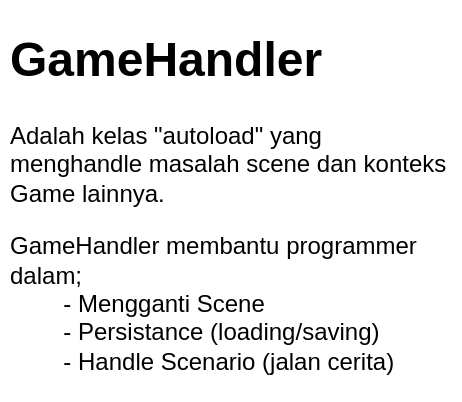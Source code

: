 <mxfile>
    <diagram id="IXCoPHvmjYIu6SLX1clP" name="Page-1">
        <mxGraphModel dx="1159" dy="747" grid="1" gridSize="10" guides="1" tooltips="1" connect="1" arrows="1" fold="1" page="1" pageScale="1" pageWidth="850" pageHeight="1100" math="0" shadow="0">
            <root>
                <mxCell id="0"/>
                <mxCell id="1" parent="0"/>
                <mxCell id="2" value="&lt;h1&gt;GameHandler&lt;/h1&gt;&lt;p&gt;Adalah kelas &quot;autoload&quot; yang menghandle masalah scene dan konteks Game lainnya.&lt;/p&gt;&lt;p&gt;GameHandler membantu programmer dalam;&lt;br&gt;&lt;span style=&quot;background-color: initial;&quot;&gt;&lt;span style=&quot;white-space: pre;&quot;&gt;&#9;&lt;/span&gt;- Mengganti Scene&lt;br&gt;&lt;/span&gt;&lt;span style=&quot;background-color: initial;&quot;&gt;&lt;span style=&quot;white-space: pre;&quot;&gt;&#9;&lt;/span&gt;- Persistance (loading/saving)&lt;br&gt;&lt;span style=&quot;white-space: pre;&quot;&gt;&#9;&lt;/span&gt;- Handle Scenario (jalan cerita)&lt;br&gt;&lt;/span&gt;&lt;/p&gt;" style="text;html=1;strokeColor=none;fillColor=none;spacing=5;spacingTop=-20;whiteSpace=wrap;overflow=hidden;rounded=0;" vertex="1" parent="1">
                    <mxGeometry x="120" y="30" width="230" height="190" as="geometry"/>
                </mxCell>
            </root>
        </mxGraphModel>
    </diagram>
</mxfile>